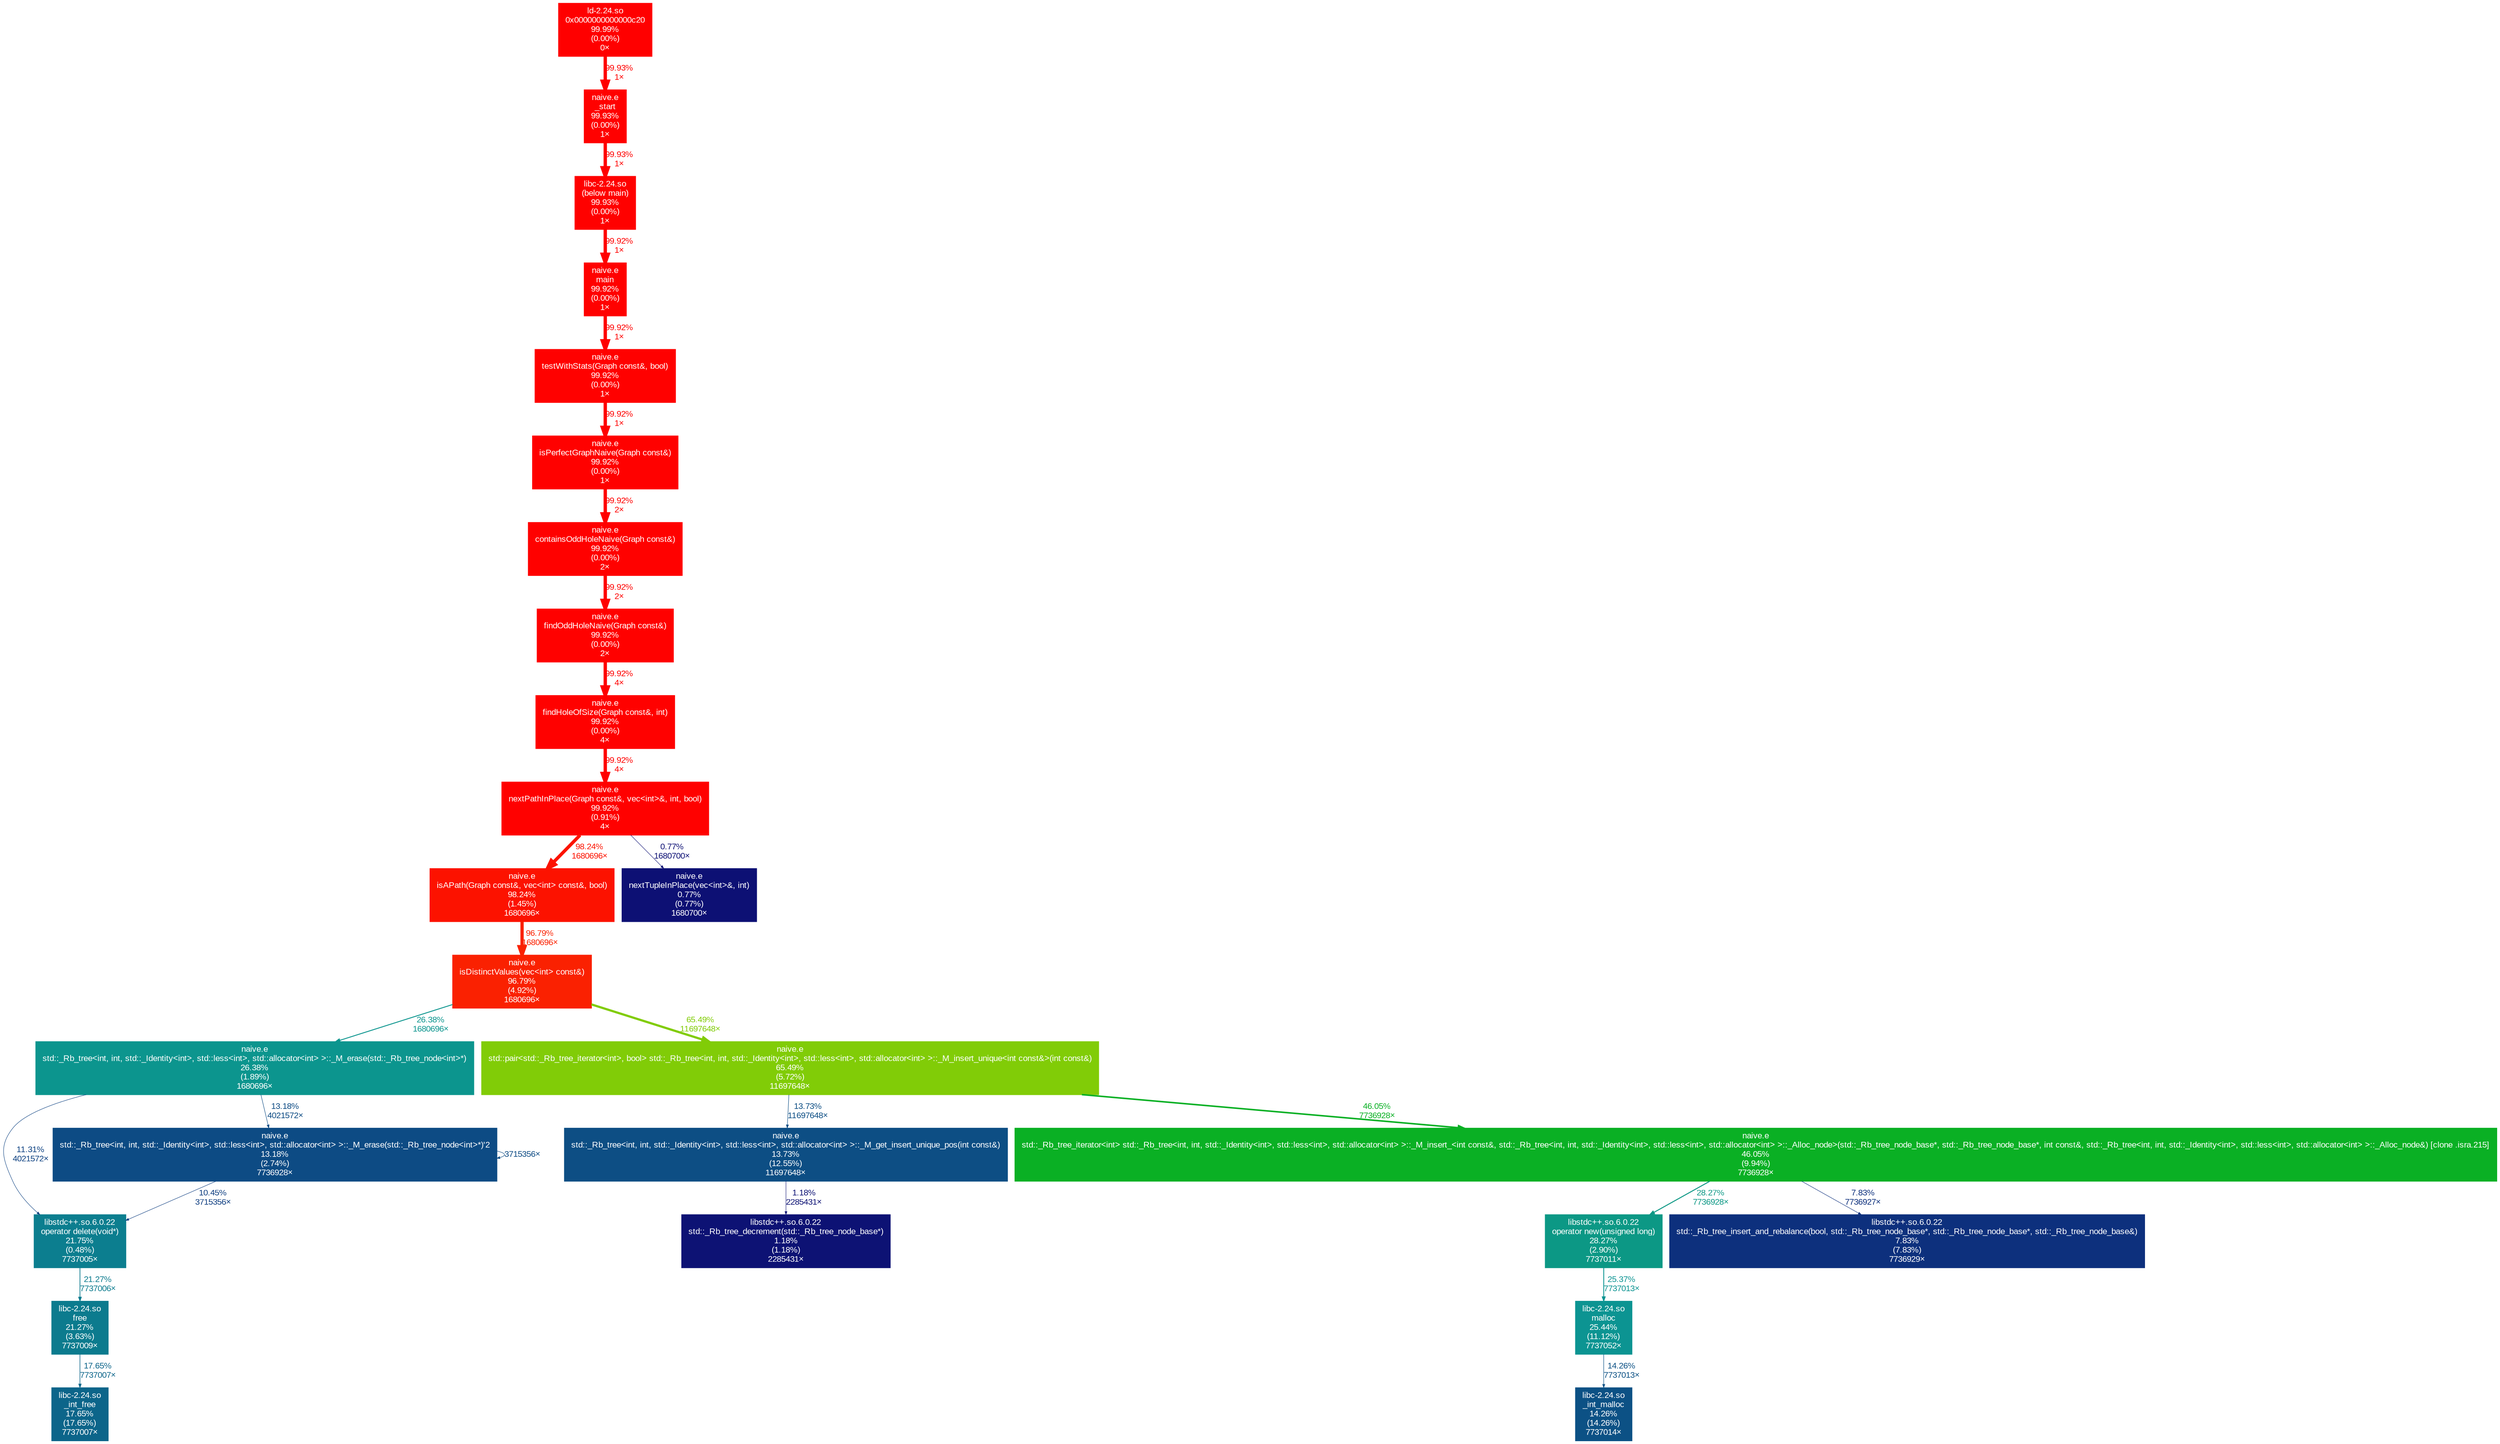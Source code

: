 digraph {
	graph [fontname=Arial, nodesep=0.125, ranksep=0.25];
	node [fontcolor=white, fontname=Arial, height=0, shape=box, style=filled, width=0];
	edge [fontname=Arial];
	"(below main)" [color="#ff0100", fontcolor="#ffffff", fontsize="10.00", label="libc-2.24.so\n(below main)\n99.93%\n(0.00%)\n1×"];
	"(below main)" -> main [arrowsize="1.00", color="#ff0100", fontcolor="#ff0100", fontsize="10.00", label="99.92%\n1×", labeldistance="4.00", penwidth="4.00"];
	"0x0000000000000c20" [color="#ff0000", fontcolor="#ffffff", fontsize="10.00", label="ld-2.24.so\n0x0000000000000c20\n99.99%\n(0.00%)\n0×"];
	"0x0000000000000c20" -> "_start" [arrowsize="1.00", color="#ff0100", fontcolor="#ff0100", fontsize="10.00", label="99.93%\n1×", labeldistance="4.00", penwidth="4.00"];
	"_int_free" [color="#0c658a", fontcolor="#ffffff", fontsize="10.00", label="libc-2.24.so\n_int_free\n17.65%\n(17.65%)\n7737007×"];
	"_int_malloc" [color="#0c5185", fontcolor="#ffffff", fontsize="10.00", label="libc-2.24.so\n_int_malloc\n14.26%\n(14.26%)\n7737014×"];
	"_start" [color="#ff0100", fontcolor="#ffffff", fontsize="10.00", label="naive.e\n_start\n99.93%\n(0.00%)\n1×"];
	"_start" -> "(below main)" [arrowsize="1.00", color="#ff0100", fontcolor="#ff0100", fontsize="10.00", label="99.93%\n1×", labeldistance="4.00", penwidth="4.00"];
	"containsOddHoleNaive(Graph const&)" [color="#ff0100", fontcolor="#ffffff", fontsize="10.00", label="naive.e\ncontainsOddHoleNaive(Graph const&)\n99.92%\n(0.00%)\n2×"];
	"containsOddHoleNaive(Graph const&)" -> "findOddHoleNaive(Graph const&)" [arrowsize="1.00", color="#ff0100", fontcolor="#ff0100", fontsize="10.00", label="99.92%\n2×", labeldistance="4.00", penwidth="4.00"];
	"findHoleOfSize(Graph const&, int)" [color="#ff0100", fontcolor="#ffffff", fontsize="10.00", label="naive.e\nfindHoleOfSize(Graph const&, int)\n99.92%\n(0.00%)\n4×"];
	"findHoleOfSize(Graph const&, int)" -> "nextPathInPlace(Graph const&, vec<int>&, int, bool)" [arrowsize="1.00", color="#ff0100", fontcolor="#ff0100", fontsize="10.00", label="99.92%\n4×", labeldistance="4.00", penwidth="4.00"];
	"findOddHoleNaive(Graph const&)" [color="#ff0100", fontcolor="#ffffff", fontsize="10.00", label="naive.e\nfindOddHoleNaive(Graph const&)\n99.92%\n(0.00%)\n2×"];
	"findOddHoleNaive(Graph const&)" -> "findHoleOfSize(Graph const&, int)" [arrowsize="1.00", color="#ff0100", fontcolor="#ff0100", fontsize="10.00", label="99.92%\n4×", labeldistance="4.00", penwidth="4.00"];
	free [color="#0c7b8e", fontcolor="#ffffff", fontsize="10.00", label="libc-2.24.so\nfree\n21.27%\n(3.63%)\n7737009×"];
	free -> "_int_free" [arrowsize="0.42", color="#0c658a", fontcolor="#0c658a", fontsize="10.00", label="17.65%\n7737007×", labeldistance="0.71", penwidth="0.71"];
	"isAPath(Graph const&, vec<int> const&, bool)" [color="#fc1200", fontcolor="#ffffff", fontsize="10.00", label="naive.e\nisAPath(Graph const&, vec<int> const&, bool)\n98.24%\n(1.45%)\n1680696×"];
	"isAPath(Graph const&, vec<int> const&, bool)" -> "isDistinctValues(vec<int> const&)" [arrowsize="0.98", color="#fa2101", fontcolor="#fa2101", fontsize="10.00", label="96.79%\n1680696×", labeldistance="3.87", penwidth="3.87"];
	"isDistinctValues(vec<int> const&)" [color="#fa2101", fontcolor="#ffffff", fontsize="10.00", label="naive.e\nisDistinctValues(vec<int> const&)\n96.79%\n(4.92%)\n1680696×"];
	"isDistinctValues(vec<int> const&)" -> "std::_Rb_tree<int, int, std::_Identity<int>, std::less<int>, std::allocator<int> >::_M_erase(std::_Rb_tree_node<int>*)" [arrowsize="0.51", color="#0c958e", fontcolor="#0c958e", fontsize="10.00", label="26.38%\n1680696×", labeldistance="1.06", penwidth="1.06"];
	"isDistinctValues(vec<int> const&)" -> "std::pair<std::_Rb_tree_iterator<int>, bool> std::_Rb_tree<int, int, std::_Identity<int>, std::less<int>, std::allocator<int> >::_M_insert_unique<int const&>(int const&)" [arrowsize="0.81", color="#81cc07", fontcolor="#81cc07", fontsize="10.00", label="65.49%\n11697648×", labeldistance="2.62", penwidth="2.62"];
	"isPerfectGraphNaive(Graph const&)" [color="#ff0100", fontcolor="#ffffff", fontsize="10.00", label="naive.e\nisPerfectGraphNaive(Graph const&)\n99.92%\n(0.00%)\n1×"];
	"isPerfectGraphNaive(Graph const&)" -> "containsOddHoleNaive(Graph const&)" [arrowsize="1.00", color="#ff0100", fontcolor="#ff0100", fontsize="10.00", label="99.92%\n2×", labeldistance="4.00", penwidth="4.00"];
	main [color="#ff0100", fontcolor="#ffffff", fontsize="10.00", label="naive.e\nmain\n99.92%\n(0.00%)\n1×"];
	main -> "testWithStats(Graph const&, bool)" [arrowsize="1.00", color="#ff0100", fontcolor="#ff0100", fontsize="10.00", label="99.92%\n1×", labeldistance="4.00", penwidth="4.00"];
	malloc [color="#0c9492", fontcolor="#ffffff", fontsize="10.00", label="libc-2.24.so\nmalloc\n25.44%\n(11.12%)\n7737052×"];
	malloc -> "_int_malloc" [arrowsize="0.38", color="#0c5185", fontcolor="#0c5185", fontsize="10.00", label="14.26%\n7737013×", labeldistance="0.57", penwidth="0.57"];
	"nextPathInPlace(Graph const&, vec<int>&, int, bool)" [color="#ff0100", fontcolor="#ffffff", fontsize="10.00", label="naive.e\nnextPathInPlace(Graph const&, vec<int>&, int, bool)\n99.92%\n(0.91%)\n4×"];
	"nextPathInPlace(Graph const&, vec<int>&, int, bool)" -> "isAPath(Graph const&, vec<int> const&, bool)" [arrowsize="0.99", color="#fc1200", fontcolor="#fc1200", fontsize="10.00", label="98.24%\n1680696×", labeldistance="3.93", penwidth="3.93"];
	"nextPathInPlace(Graph const&, vec<int>&, int, bool)" -> "nextTupleInPlace(vec<int>&, int)" [arrowsize="0.35", color="#0d1074", fontcolor="#0d1074", fontsize="10.00", label="0.77%\n1680700×", labeldistance="0.50", penwidth="0.50"];
	"nextTupleInPlace(vec<int>&, int)" [color="#0d1074", fontcolor="#ffffff", fontsize="10.00", label="naive.e\nnextTupleInPlace(vec<int>&, int)\n0.77%\n(0.77%)\n1680700×"];
	"operator delete(void*)" [color="#0c7e8f", fontcolor="#ffffff", fontsize="10.00", label="libstdc++.so.6.0.22\noperator delete(void*)\n21.75%\n(0.48%)\n7737005×"];
	"operator delete(void*)" -> free [arrowsize="0.46", color="#0c7b8e", fontcolor="#0c7b8e", fontsize="10.00", label="21.27%\n7737006×", labeldistance="0.85", penwidth="0.85"];
	"operator new(unsigned long)" [color="#0c9885", fontcolor="#ffffff", fontsize="10.00", label="libstdc++.so.6.0.22\noperator new(unsigned long)\n28.27%\n(2.90%)\n7737011×"];
	"operator new(unsigned long)" -> malloc [arrowsize="0.50", color="#0c9492", fontcolor="#0c9492", fontsize="10.00", label="25.37%\n7737013×", labeldistance="1.01", penwidth="1.01"];
	"std::_Rb_tree<int, int, std::_Identity<int>, std::less<int>, std::allocator<int> >::_M_erase(std::_Rb_tree_node<int>*)" [color="#0c958e", fontcolor="#ffffff", fontsize="10.00", label="naive.e\nstd::_Rb_tree<int, int, std::_Identity<int>, std::less<int>, std::allocator<int> >::_M_erase(std::_Rb_tree_node<int>*)\n26.38%\n(1.89%)\n1680696×"];
	"std::_Rb_tree<int, int, std::_Identity<int>, std::less<int>, std::allocator<int> >::_M_erase(std::_Rb_tree_node<int>*)" -> "operator delete(void*)" [arrowsize="0.35", color="#0d4181", fontcolor="#0d4181", fontsize="10.00", label="11.31%\n4021572×", labeldistance="0.50", penwidth="0.50"];
	"std::_Rb_tree<int, int, std::_Identity<int>, std::less<int>, std::allocator<int> >::_M_erase(std::_Rb_tree_node<int>*)" -> "std::_Rb_tree<int, int, std::_Identity<int>, std::less<int>, std::allocator<int> >::_M_erase(std::_Rb_tree_node<int>*)'2" [arrowsize="0.36", color="#0d4b84", fontcolor="#0d4b84", fontsize="10.00", label="13.18%\n4021572×", labeldistance="0.53", penwidth="0.53"];
	"std::_Rb_tree<int, int, std::_Identity<int>, std::less<int>, std::allocator<int> >::_M_erase(std::_Rb_tree_node<int>*)'2" [color="#0d4b84", fontcolor="#ffffff", fontsize="10.00", label="naive.e\nstd::_Rb_tree<int, int, std::_Identity<int>, std::less<int>, std::allocator<int> >::_M_erase(std::_Rb_tree_node<int>*)'2\n13.18%\n(2.74%)\n7736928×"];
	"std::_Rb_tree<int, int, std::_Identity<int>, std::less<int>, std::allocator<int> >::_M_erase(std::_Rb_tree_node<int>*)'2" -> "operator delete(void*)" [arrowsize="0.35", color="#0d3d80", fontcolor="#0d3d80", fontsize="10.00", label="10.45%\n3715356×", labeldistance="0.50", penwidth="0.50"];
	"std::_Rb_tree<int, int, std::_Identity<int>, std::less<int>, std::allocator<int> >::_M_erase(std::_Rb_tree_node<int>*)'2" -> "std::_Rb_tree<int, int, std::_Identity<int>, std::less<int>, std::allocator<int> >::_M_erase(std::_Rb_tree_node<int>*)'2" [arrowsize="0.36", color="#0d4b84", fontcolor="#0d4b84", fontsize="10.00", label="3715356×", labeldistance="0.53", penwidth="0.53"];
	"std::_Rb_tree<int, int, std::_Identity<int>, std::less<int>, std::allocator<int> >::_M_get_insert_unique_pos(int const&)" [color="#0d4e84", fontcolor="#ffffff", fontsize="10.00", label="naive.e\nstd::_Rb_tree<int, int, std::_Identity<int>, std::less<int>, std::allocator<int> >::_M_get_insert_unique_pos(int const&)\n13.73%\n(12.55%)\n11697648×"];
	"std::_Rb_tree<int, int, std::_Identity<int>, std::less<int>, std::allocator<int> >::_M_get_insert_unique_pos(int const&)" -> "std::_Rb_tree_decrement(std::_Rb_tree_node_base*)" [arrowsize="0.35", color="#0d1274", fontcolor="#0d1274", fontsize="10.00", label="1.18%\n2285431×", labeldistance="0.50", penwidth="0.50"];
	"std::_Rb_tree_decrement(std::_Rb_tree_node_base*)" [color="#0d1274", fontcolor="#ffffff", fontsize="10.00", label="libstdc++.so.6.0.22\nstd::_Rb_tree_decrement(std::_Rb_tree_node_base*)\n1.18%\n(1.18%)\n2285431×"];
	"std::_Rb_tree_insert_and_rebalance(bool, std::_Rb_tree_node_base*, std::_Rb_tree_node_base*, std::_Rb_tree_node_base&)" [color="#0d307d", fontcolor="#ffffff", fontsize="10.00", label="libstdc++.so.6.0.22\nstd::_Rb_tree_insert_and_rebalance(bool, std::_Rb_tree_node_base*, std::_Rb_tree_node_base*, std::_Rb_tree_node_base&)\n7.83%\n(7.83%)\n7736929×"];
	"std::_Rb_tree_iterator<int> std::_Rb_tree<int, int, std::_Identity<int>, std::less<int>, std::allocator<int> >::_M_insert_<int const&, std::_Rb_tree<int, int, std::_Identity<int>, std::less<int>, std::allocator<int> >::_Alloc_node>(std::_Rb_tree_node_base*, std::_Rb_tree_node_base*, int const&, std::_Rb_tree<int, int, std::_Identity<int>, std::less<int>, std::allocator<int> >::_Alloc_node&) [clone .isra.215]" [color="#0ab024", fontcolor="#ffffff", fontsize="10.00", label="naive.e\nstd::_Rb_tree_iterator<int> std::_Rb_tree<int, int, std::_Identity<int>, std::less<int>, std::allocator<int> >::_M_insert_<int const&, std::_Rb_tree<int, int, std::_Identity<int>, std::less<int>, std::allocator<int> >::_Alloc_node>(std::_Rb_tree_node_base*, std::_Rb_tree_node_base*, int const&, std::_Rb_tree<int, int, std::_Identity<int>, std::less<int>, std::allocator<int> >::_Alloc_node&) [clone .isra.215]\n46.05%\n(9.94%)\n7736928×"];
	"std::_Rb_tree_iterator<int> std::_Rb_tree<int, int, std::_Identity<int>, std::less<int>, std::allocator<int> >::_M_insert_<int const&, std::_Rb_tree<int, int, std::_Identity<int>, std::less<int>, std::allocator<int> >::_Alloc_node>(std::_Rb_tree_node_base*, std::_Rb_tree_node_base*, int const&, std::_Rb_tree<int, int, std::_Identity<int>, std::less<int>, std::allocator<int> >::_Alloc_node&) [clone .isra.215]" -> "operator new(unsigned long)" [arrowsize="0.53", color="#0c9885", fontcolor="#0c9885", fontsize="10.00", label="28.27%\n7736928×", labeldistance="1.13", penwidth="1.13"];
	"std::_Rb_tree_iterator<int> std::_Rb_tree<int, int, std::_Identity<int>, std::less<int>, std::allocator<int> >::_M_insert_<int const&, std::_Rb_tree<int, int, std::_Identity<int>, std::less<int>, std::allocator<int> >::_Alloc_node>(std::_Rb_tree_node_base*, std::_Rb_tree_node_base*, int const&, std::_Rb_tree<int, int, std::_Identity<int>, std::less<int>, std::allocator<int> >::_Alloc_node&) [clone .isra.215]" -> "std::_Rb_tree_insert_and_rebalance(bool, std::_Rb_tree_node_base*, std::_Rb_tree_node_base*, std::_Rb_tree_node_base&)" [arrowsize="0.35", color="#0d307d", fontcolor="#0d307d", fontsize="10.00", label="7.83%\n7736927×", labeldistance="0.50", penwidth="0.50"];
	"std::pair<std::_Rb_tree_iterator<int>, bool> std::_Rb_tree<int, int, std::_Identity<int>, std::less<int>, std::allocator<int> >::_M_insert_unique<int const&>(int const&)" [color="#81cc07", fontcolor="#ffffff", fontsize="10.00", label="naive.e\nstd::pair<std::_Rb_tree_iterator<int>, bool> std::_Rb_tree<int, int, std::_Identity<int>, std::less<int>, std::allocator<int> >::_M_insert_unique<int const&>(int const&)\n65.49%\n(5.72%)\n11697648×"];
	"std::pair<std::_Rb_tree_iterator<int>, bool> std::_Rb_tree<int, int, std::_Identity<int>, std::less<int>, std::allocator<int> >::_M_insert_unique<int const&>(int const&)" -> "std::_Rb_tree<int, int, std::_Identity<int>, std::less<int>, std::allocator<int> >::_M_get_insert_unique_pos(int const&)" [arrowsize="0.37", color="#0d4e84", fontcolor="#0d4e84", fontsize="10.00", label="13.73%\n11697648×", labeldistance="0.55", penwidth="0.55"];
	"std::pair<std::_Rb_tree_iterator<int>, bool> std::_Rb_tree<int, int, std::_Identity<int>, std::less<int>, std::allocator<int> >::_M_insert_unique<int const&>(int const&)" -> "std::_Rb_tree_iterator<int> std::_Rb_tree<int, int, std::_Identity<int>, std::less<int>, std::allocator<int> >::_M_insert_<int const&, std::_Rb_tree<int, int, std::_Identity<int>, std::less<int>, std::allocator<int> >::_Alloc_node>(std::_Rb_tree_node_base*, std::_Rb_tree_node_base*, int const&, std::_Rb_tree<int, int, std::_Identity<int>, std::less<int>, std::allocator<int> >::_Alloc_node&) [clone .isra.215]" [arrowsize="0.68", color="#0ab024", fontcolor="#0ab024", fontsize="10.00", label="46.05%\n7736928×", labeldistance="1.84", penwidth="1.84"];
	"testWithStats(Graph const&, bool)" [color="#ff0100", fontcolor="#ffffff", fontsize="10.00", label="naive.e\ntestWithStats(Graph const&, bool)\n99.92%\n(0.00%)\n1×"];
	"testWithStats(Graph const&, bool)" -> "isPerfectGraphNaive(Graph const&)" [arrowsize="1.00", color="#ff0100", fontcolor="#ff0100", fontsize="10.00", label="99.92%\n1×", labeldistance="4.00", penwidth="4.00"];
}

